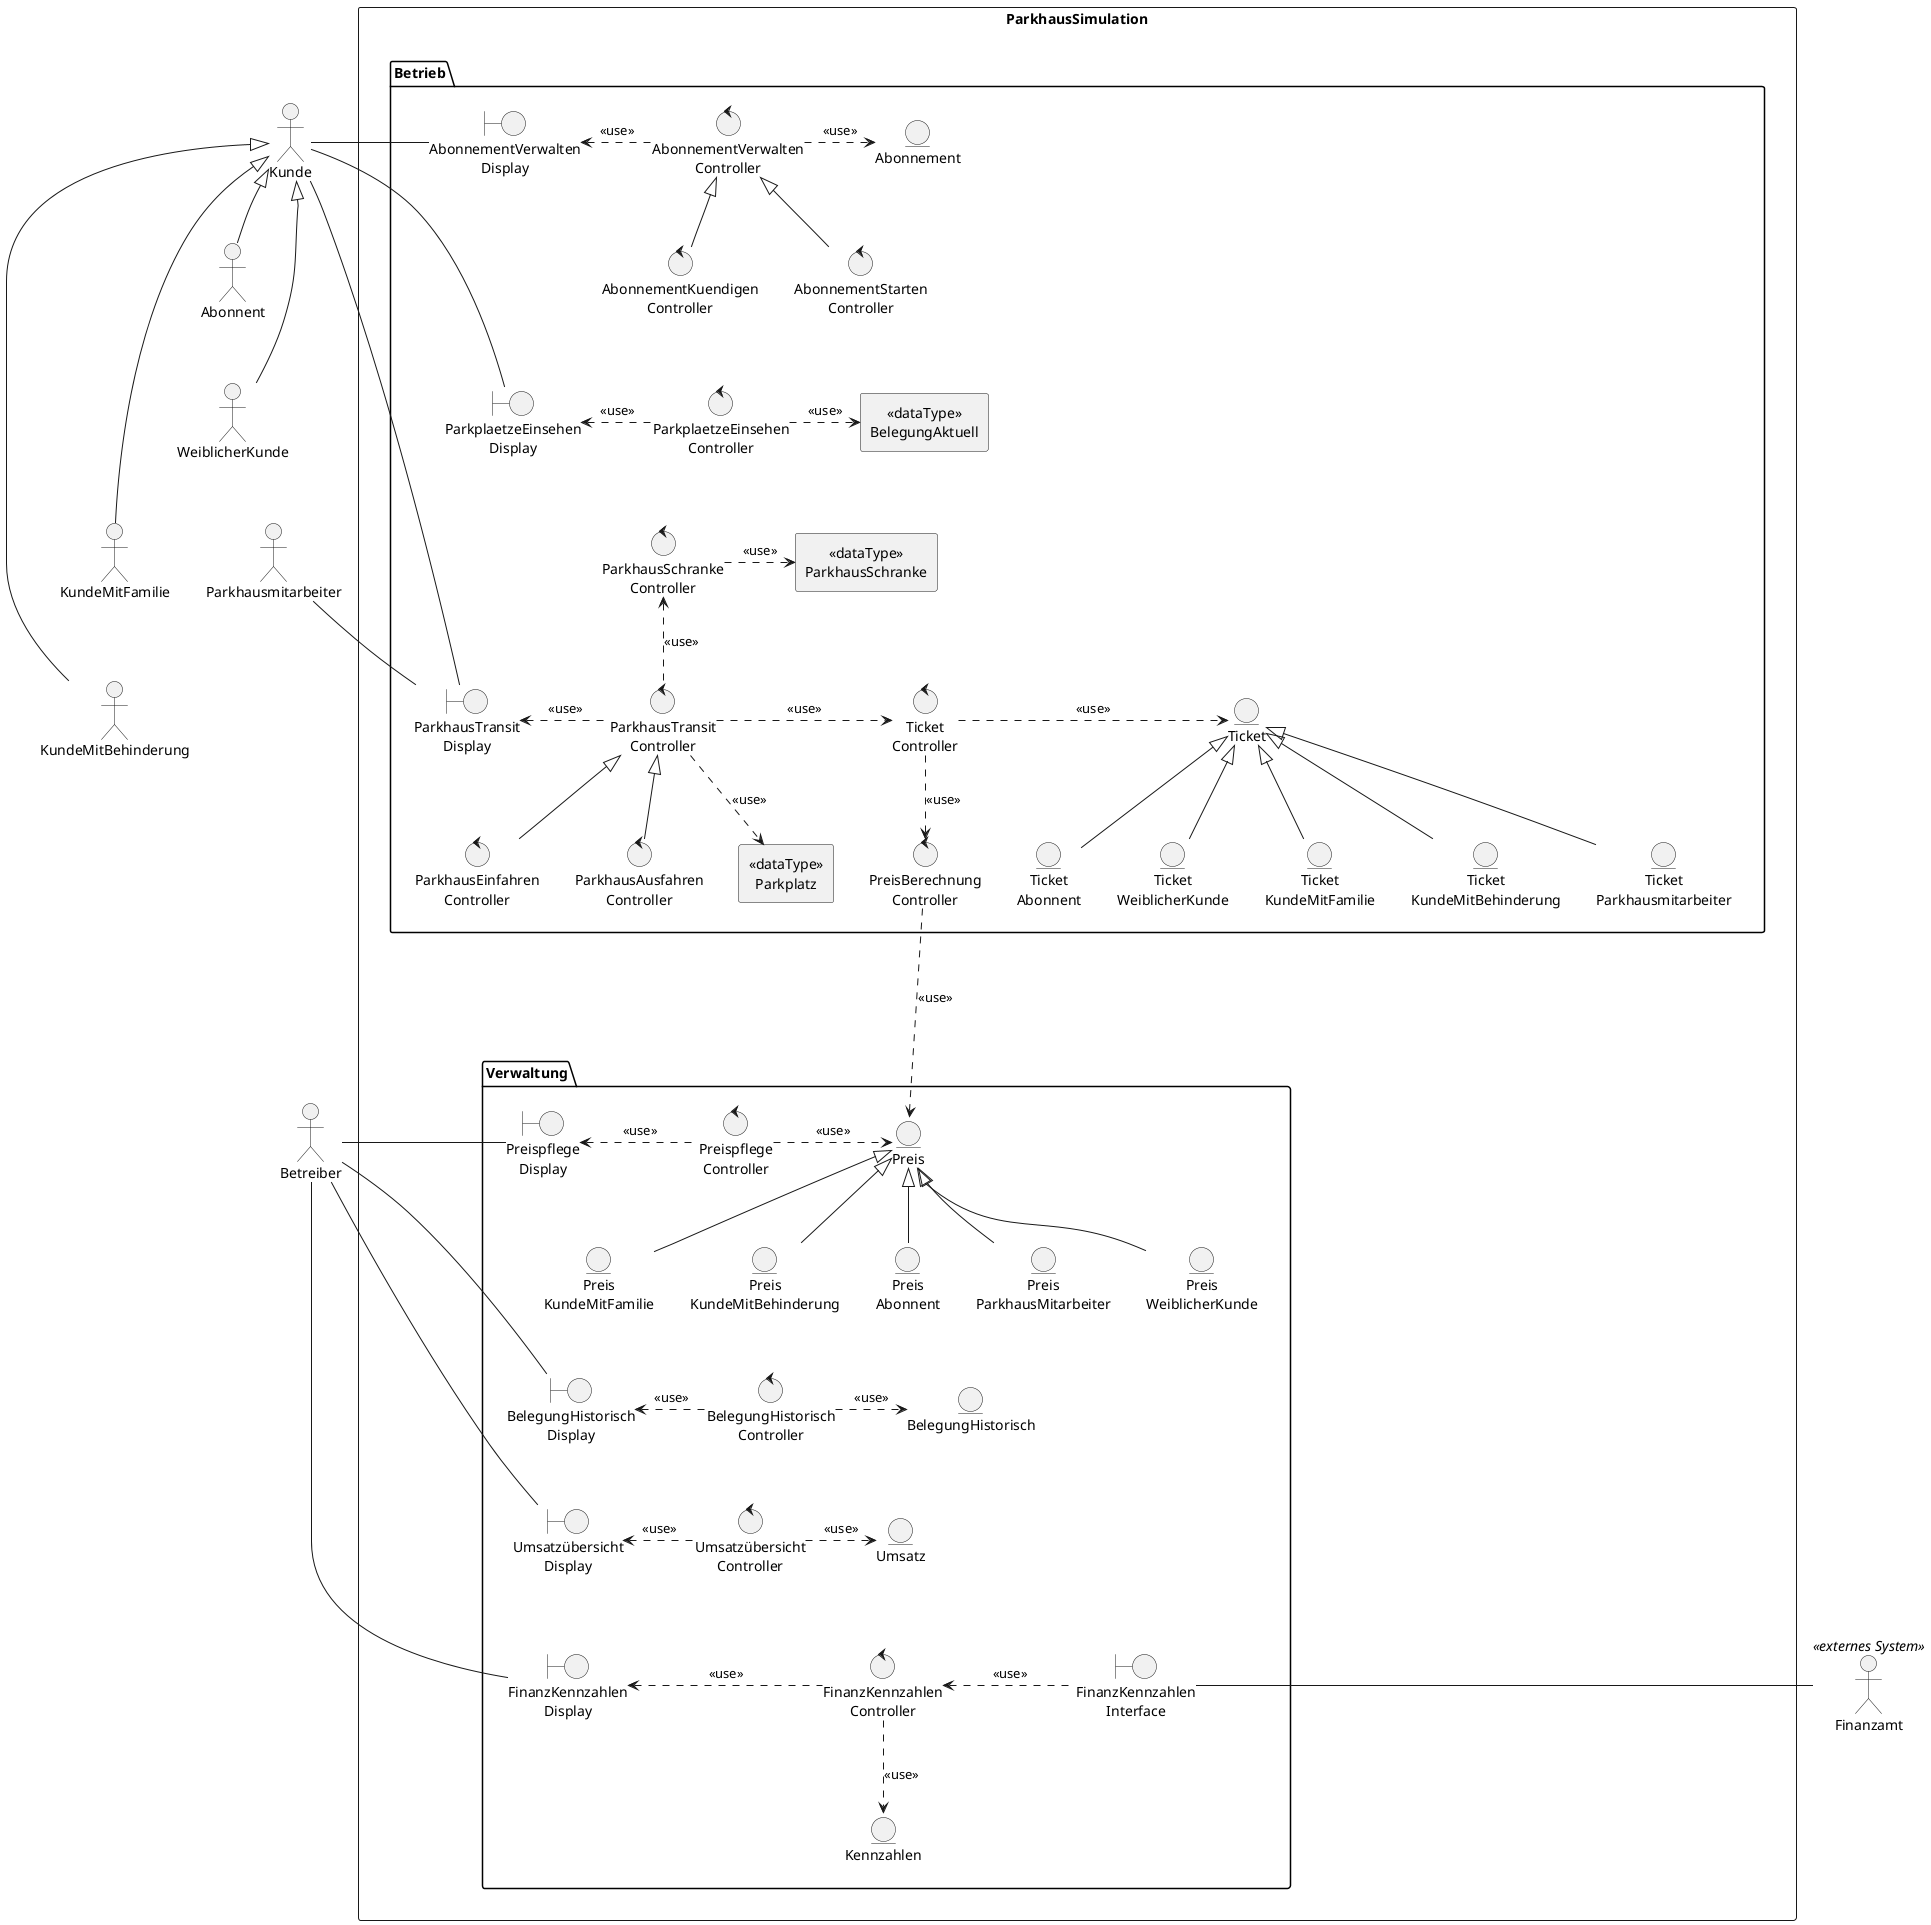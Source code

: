 @startuml

skinparam defaultTextAlignment center

' actors
'=======
:Betreiber:
:Finanzamt: as finanzamt <<externes System>>

:Kunde:
:Abonnent:
:Parkhausmitarbeiter:
:WeiblicherKunde:
:KundeMitFamilie:
:KundeMitBehinderung:

'system
'======
rectangle ParkhausSimulation{
    package Betrieb{
        boundary "AbonnementVerwalten\nDisplay" as AbonnementVerwaltenDisplay
        control "AbonnementVerwalten\nController" as AbonnementVerwaltenController
        control "AbonnementStarten\nController" as AbonnementStartenController
        control "AbonnementKuendigen\nController" as AbonnementKuendigenController
        entity Abonnement

        boundary "ParkplaetzeEinsehen\nDisplay" as ParkplaetzeEinsehenDisplay
        control "ParkplaetzeEinsehen\nController" as ParkplaetzeEinsehenController
        rectangle "<<dataType>>\nBelegungAktuell" as BelegungAktuell {
        }

        boundary "ParkhausTransit\nDisplay" as ParkhausTransitDisplay
        control "ParkhausTransit\nController" as ParkhausTransitController
        control "ParkhausEinfahren\nController" as ParkhausEinfahrenController
        control "ParkhausAusfahren\nController" as ParkhausAusfahrenController
        control "ParkhausSchranke\nController" as ParkhausSchrankeController
        rectangle "<<dataType>>\nParkhausSchranke" as ParkhausSchranke {
        }
        control "Ticket\nController" as TicketController
        control "PreisBerechnung\nController" as PreisBerechnungController
        entity Ticket
        entity "Ticket\nWeiblicherKunde" as TicketWeiblicherKunde
        entity "Ticket\nKundeMitFamilie" as TicketKundeMitFamilie
        entity "Ticket\nKundeMitBehinderung" as TicketKundeMitBehinderung
        entity "Ticket\nParkhausmitarbeiter" as TicketParkhausmitarbeiter
        entity "Ticket\nAbonnent" as  TicketAbonnent
        rectangle "<<dataType>>\nParkplatz" as Parkplatz {
        }

    }

    package Verwaltung{
        boundary "Preispflege\nDisplay" as PreispflegeDisplay
        control "Preispflege\nController" as PreispflegeController
        entity Preis
        entity "Preis\nWeiblicherKunde" as PreisWeiblicherKunde
        entity "Preis\nKundeMitFamilie" as PreisKundeMitFamilie
        entity "Preis\nKundeMitBehinderung" as PreisKundeMitBehinderung
        entity "Preis\nAbonnent" as PreisAbonnent
        entity "Preis\nParkhausMitarbeiter" as PreisParkhausMitarbeiter

        boundary "FinanzKennzahlen\nDisplay" as FinanzKennzahlenDisplay
        control "FinanzKennzahlen\nController" as FinanzKennzahlenController
        entity Kennzahlen
        boundary  "FinanzKennzahlen\nInterface" as FinanzKennzahlenInterface
        boundary "BelegungHistorisch\nDisplay" as BelegungHistorischDisplay
        control "BelegungHistorisch\nController" as BelegungHistorischController
        entity BelegungHistorisch

        boundary "Umsatzübersicht\nDisplay" as UmsatzübersichtDisplay
        control "Umsatzübersicht\nController" as UmsatzübersichtController
        entity Umsatz
    }
}
'relations: actors - actors
'==========================
WeiblicherKunde -up-|> Kunde
KundeMitBehinderung -up-|> Kunde
KundeMitFamilie -up-|> Kunde
Abonnent -up-|> Kunde

'relations: actors - boundaries
'==============================
Kunde - AbonnementVerwaltenDisplay
Kunde -- ParkplaetzeEinsehenDisplay
Kunde -- ParkhausTransitDisplay

Betreiber - PreispflegeDisplay
Betreiber - BelegungHistorischDisplay
Betreiber -- UmsatzübersichtDisplay
Betreiber - FinanzKennzahlenDisplay

Parkhausmitarbeiter -- ParkhausTransitDisplay
finanzamt - FinanzKennzahlenInterface


'relations: boundaries - controllers
'===================================
AbonnementVerwaltenDisplay <.right. AbonnementVerwaltenController : <<use>>

ParkplaetzeEinsehenDisplay <.right. ParkplaetzeEinsehenController : <<use>>

ParkhausTransitDisplay <.right. ParkhausTransitController : <<use>>

PreispflegeDisplay <.right. PreispflegeController : <<use>>
BelegungHistorischDisplay <.right. BelegungHistorischController : <<use>>
UmsatzübersichtDisplay <.right. UmsatzübersichtController : <<use>>
FinanzKennzahlenDisplay <.right. FinanzKennzahlenController : <<use>>
FinanzKennzahlenController <.right. FinanzKennzahlenInterface : <<use>>

'relations: controllers - others
'===============================
AbonnementVerwaltenController .right.> Abonnement : <<use>>
ParkplaetzeEinsehenController .right.> BelegungAktuell : <<use>>
ParkhausTransitController .right.> TicketController : <<use>>
ParkhausTransitController .up.> ParkhausSchrankeController : <<use>>
TicketController .right.> Ticket : <<use>>
TicketController .down.> PreisBerechnungController : <<use>>
PreisBerechnungController .down.> Preis : <<use>>
ParkhausTransitController .down.> Parkplatz : <<use>>
ParkhausSchrankeController .right.> ParkhausSchranke : <<use>>

PreispflegeController .right.> Preis : <<use>>
BelegungHistorischController .right.> BelegungHistorisch : <<use>>
UmsatzübersichtController .right.> Umsatz : <<use>>
FinanzKennzahlenController .down.> Kennzahlen : <<use>>

' relations: entities - specializations
'======================================
Preis <|-down- PreisKundeMitFamilie
Preis <|-down- PreisKundeMitBehinderung
Preis <|-down- PreisWeiblicherKunde
Preis <|-down- PreisParkhausMitarbeiter
Preis <|-down- PreisAbonnent

Ticket <|-down- TicketKundeMitFamilie
Ticket <|-down- TicketKundeMitBehinderung
Ticket <|-down- TicketWeiblicherKunde
Ticket <|-down- TicketParkhausmitarbeiter
Ticket <|-down- TicketAbonnent

' relations: controllers - specializations
'=========================================
AbonnementVerwaltenController <|-down- AbonnementKuendigenController
AbonnementVerwaltenController <|-down- AbonnementStartenController
ParkhausTransitController <|-down- ParkhausEinfahrenController
ParkhausTransitController <|-down- ParkhausAusfahrenController

' fixing layout
'==============
AbonnementVerwaltenDisplay -[hidden]down-- ParkplaetzeEinsehenDisplay
ParkplaetzeEinsehenDisplay -[hidden]down-- ParkhausTransitDisplay
ParkhausTransitDisplay -[hidden]down-- ParkhausTransitDisplay

PreispflegeDisplay -[hidden]down-- BelegungHistorischDisplay
BelegungHistorischDisplay -[hidden]down- UmsatzübersichtDisplay
UmsatzübersichtDisplay -[hidden]down- FinanzKennzahlenDisplay

Betrieb ----[hidden]down---- Verwaltung
Abonnent -[hidden]up- Kunde
WeiblicherKunde -[hidden]up- Abonnent
KundeMitFamilie -[hidden]up- WeiblicherKunde
KundeMitBehinderung -[hidden]up- KundeMitFamilie
KundeMitBehinderung -[hidden]up- KundeMitFamilie






@enduml